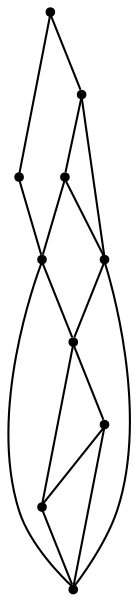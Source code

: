 graph {
  node [shape=point,comment="{\"directed\":false,\"doi\":\"10.1007/978-3-319-73915-1_38\",\"figure\":\"8 (2)\"}"]

  v0 [pos="626.4872872739954,252.32686421043076"]
  v1 [pos="594.0696575779335,298.24906975133297"]
  v2 [pos="561.159185850504,326.7200533100802"]
  v3 [pos="520.0349266720663,348.85037961087113"]
  v4 [pos="537.6064413113634,199.7691375839501"]
  v5 [pos="478.90547708903404,360.49577598725534"]
  v6 [pos="443.06536772997896,363.5296693896347"]
  v7 [pos="403.5142860053874,358.29131973990275"]
  v8 [pos="377.0382070365255,352.4445635661524"]
  v9 [pos="410.35182933215975,255.06365232093503"]

  v0 -- v5 [id="-1",pos="626.4872872739954,252.32686421043076 653.3415504085634,292.0035157550285 645.0735935742289,345.66970209374665 607.5134413621021,375.41981458614293 567.8779539615688,406.81201425206046 510.2937772221634,400.13607527383687 478.90547708903404,360.49577598725534"]
  v9 -- v8 [id="-2",pos="410.35182933215975,255.06365232093503 377.0382070365255,352.4445635661524 377.0382070365255,352.4445635661524 377.0382070365255,352.4445635661524"]
  v8 -- v7 [id="-4",pos="377.0382070365255,352.4445635661524 385.55819022381206,355.4072304247634 394.32120562360905,357.78644979197816 403.5142860053874,358.29131973990275"]
  v7 -- v6 [id="-5",pos="403.5142860053874,358.29131973990275 416.2186065964827,362.18052893506433 429.54106692694336,363.5464116188476 443.06536772997896,363.5296693896347"]
  v6 -- v5 [id="-6",pos="443.06536772997896,363.5296693896347 456.8954183556481,363.59966381537345 470.9365589541462,362.2252524740313 478.90547708903404,360.49577598725534"]
  v9 -- v4 [id="-8",pos="410.35182933215975,255.06365232093503 433.90177007524983,263.1239973620253 460.4261785801565,262.7212791799419 485.0189391034804,251.93500538891493 508.67688273115,241.5626534040323 527.5673801245458,222.66822253584388 537.6064413113634,199.7691375839501"]
  v8 -- v6 [id="-9",pos="377.0382070365255,352.4445635661524 376.69333525314096,371.13604256376925 391.56653897584516,386.56316668638124 410.252853960013,386.9050138303113 425.13855280679485,387.1799667786658 438.461502700233,377.69116502907116 443.06536772997896,363.5296693896347"]
  v6 -- v1 [id="-10",pos="443.06536772997896,363.5296693896347 444.8542053024475,346.29893356933445 451.3552307742103,329.8882040624438 461.85692154543676,316.107014165475 493.4327677680139,274.667586109711 552.625572504132,266.67055035650765 594.0696575779335,298.24906975133297"]
  v5 -- v2 [id="-11",pos="478.90547708903404,360.49577598725534 499.3378743833208,378.64955791473227 530.6137104511993,376.7991576378787 548.7665821992994,356.36285371425566 556.0760708136734,348.13664811233133 560.4392536824326,337.70598626305434 561.159185850504,326.7200533100802"]
  v5 -- v3 [id="-12",pos="478.90547708903404,360.49577598725534 497.12479460935367,356.8567868043558 508.83395994941986,353.3283750156361 520.0349266720663,348.85037961087113"]
  v2 -- v1 [id="-13",pos="561.159185850504,326.7200533100802 573.1233119991755,318.4062152816236 584.1518394233606,308.85497245312763 594.0696575779335,298.24906975133297"]
  v1 -- v0 [id="-14",pos="594.0696575779335,298.24906975133297 606.8559960179106,284.56968234862757 617.7937195846534,269.1357622468031 626.4872872739954,252.32686421043076"]
  v7 -- v0 [id="-16",pos="403.5142860053874,358.29131973990275 452.0595360886323,283.92724980440386 538.1649304354518,243.00873168224763 626.4872872739954,252.32686421043076"]
  v3 -- v1 [id="-17",pos="520.0349266720663,348.85037961087113 511.86488805243437,324.4374081128847 525.0294709915959,298.0252015219619 549.441700429998,289.857337578251 564.764982973168,284.7274048519567 581.6510144696816,287.9028761311888 594.0696575779335,298.24906975133297"]
  v3 -- v2 [id="-18",pos="520.0349266720663,348.85037961087113 534.6645371044189,343.0150626461923 548.4407720464076,335.5671281968645 561.159185850504,326.7200533100802"]
  v4 -- v0 [id="-19",pos="537.6064413113634,199.7691375839501 626.4872872739954,252.32686421043076 626.4872872739954,252.32686421043076 626.4872872739954,252.32686421043076"]
}